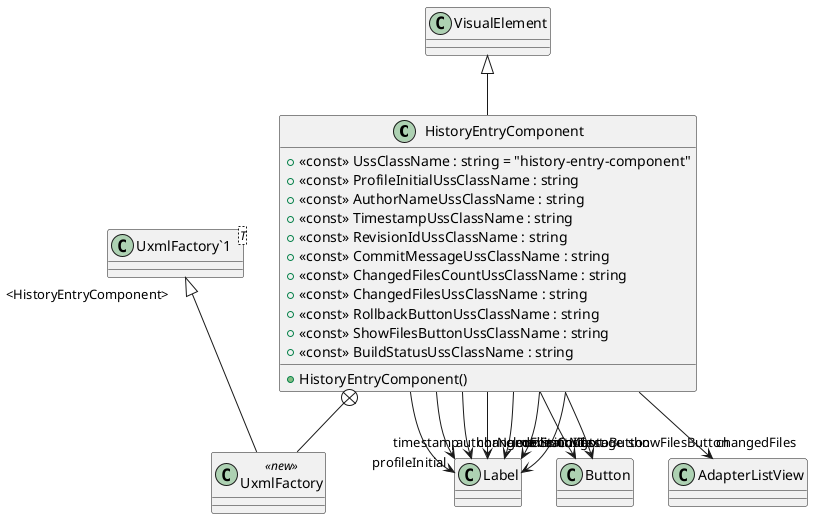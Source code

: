 @startuml
class HistoryEntryComponent {
    + <<const>> UssClassName : string = "history-entry-component"
    + <<const>> ProfileInitialUssClassName : string
    + <<const>> AuthorNameUssClassName : string
    + <<const>> TimestampUssClassName : string
    + <<const>> RevisionIdUssClassName : string
    + <<const>> CommitMessageUssClassName : string
    + <<const>> ChangedFilesCountUssClassName : string
    + <<const>> ChangedFilesUssClassName : string
    + <<const>> RollbackButtonUssClassName : string
    + <<const>> ShowFilesButtonUssClassName : string
    + <<const>> BuildStatusUssClassName : string
    + HistoryEntryComponent()
}
class UxmlFactory <<new>> {
}
class "UxmlFactory`1"<T> {
}
VisualElement <|-- HistoryEntryComponent
HistoryEntryComponent --> "profileInitial" Label
HistoryEntryComponent --> "authorName" Label
HistoryEntryComponent --> "timestamp" Label
HistoryEntryComponent --> "revisionId" Label
HistoryEntryComponent --> "commitMessage" Label
HistoryEntryComponent --> "gotoButton" Button
HistoryEntryComponent --> "showFilesButton" Button
HistoryEntryComponent --> "cloudStatusText" Label
HistoryEntryComponent --> "changedFilesCount" Label
HistoryEntryComponent --> "changedFiles" AdapterListView
HistoryEntryComponent +-- UxmlFactory
"UxmlFactory`1" "<HistoryEntryComponent>" <|-- UxmlFactory
@enduml
